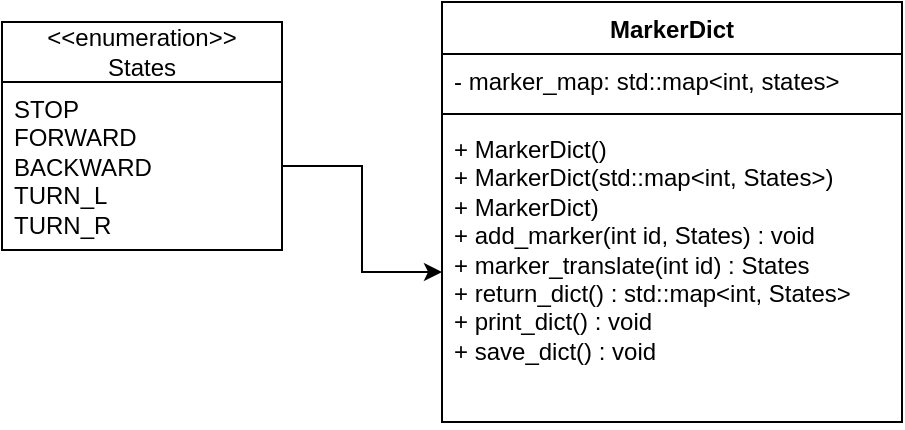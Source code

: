 <mxfile version="24.4.10" type="github">
  <diagram id="C5RBs43oDa-KdzZeNtuy" name="Page-1">
    <mxGraphModel dx="1420" dy="734" grid="1" gridSize="10" guides="1" tooltips="1" connect="1" arrows="1" fold="1" page="1" pageScale="1" pageWidth="827" pageHeight="1169" math="0" shadow="0">
      <root>
        <mxCell id="WIyWlLk6GJQsqaUBKTNV-0" />
        <mxCell id="WIyWlLk6GJQsqaUBKTNV-1" parent="WIyWlLk6GJQsqaUBKTNV-0" />
        <mxCell id="JyopJMTUg4JKFxNpWURY-8" value="MarkerDict" style="swimlane;fontStyle=1;align=center;verticalAlign=top;childLayout=stackLayout;horizontal=1;startSize=26;horizontalStack=0;resizeParent=1;resizeParentMax=0;resizeLast=0;collapsible=1;marginBottom=0;whiteSpace=wrap;html=1;" parent="WIyWlLk6GJQsqaUBKTNV-1" vertex="1">
          <mxGeometry x="330" y="340" width="230" height="210" as="geometry" />
        </mxCell>
        <mxCell id="JyopJMTUg4JKFxNpWURY-9" value="- marker_map: std::map&amp;lt;int, states&amp;gt;" style="text;strokeColor=none;fillColor=none;align=left;verticalAlign=top;spacingLeft=4;spacingRight=4;overflow=hidden;rotatable=0;points=[[0,0.5],[1,0.5]];portConstraint=eastwest;whiteSpace=wrap;html=1;" parent="JyopJMTUg4JKFxNpWURY-8" vertex="1">
          <mxGeometry y="26" width="230" height="26" as="geometry" />
        </mxCell>
        <mxCell id="JyopJMTUg4JKFxNpWURY-10" value="" style="line;strokeWidth=1;fillColor=none;align=left;verticalAlign=middle;spacingTop=-1;spacingLeft=3;spacingRight=3;rotatable=0;labelPosition=right;points=[];portConstraint=eastwest;strokeColor=inherit;" parent="JyopJMTUg4JKFxNpWURY-8" vertex="1">
          <mxGeometry y="52" width="230" height="8" as="geometry" />
        </mxCell>
        <mxCell id="JyopJMTUg4JKFxNpWURY-11" value="&lt;div&gt;+ MarkerDict()&lt;br&gt;&lt;/div&gt;&lt;div&gt;+ MarkerDict(std::map&amp;lt;int, States&amp;gt;)&lt;/div&gt;&lt;div&gt;+ MarkerDict)&lt;/div&gt;&lt;div&gt;+ add_marker(int id, States) : void&lt;/div&gt;&lt;div&gt;+ marker_translate(int id) : States&lt;/div&gt;&lt;div&gt;+ return_dict() : std::map&amp;lt;int, States&amp;gt; &lt;br&gt;&lt;/div&gt;&lt;div&gt;+ print_dict() : void&lt;/div&gt;&lt;div&gt;+ save_dict() : void&lt;br&gt;&lt;/div&gt;" style="text;strokeColor=none;fillColor=none;align=left;verticalAlign=top;spacingLeft=4;spacingRight=4;overflow=hidden;rotatable=0;points=[[0,0.5],[1,0.5]];portConstraint=eastwest;whiteSpace=wrap;html=1;" parent="JyopJMTUg4JKFxNpWURY-8" vertex="1">
          <mxGeometry y="60" width="230" height="150" as="geometry" />
        </mxCell>
        <mxCell id="JyopJMTUg4JKFxNpWURY-12" value="&lt;div&gt;&amp;lt;&amp;lt;enumeration&amp;gt;&amp;gt;&lt;/div&gt;&lt;div&gt;States&lt;br&gt;&lt;/div&gt;" style="swimlane;fontStyle=0;childLayout=stackLayout;horizontal=1;startSize=30;fillColor=none;horizontalStack=0;resizeParent=1;resizeParentMax=0;resizeLast=0;collapsible=1;marginBottom=0;whiteSpace=wrap;html=1;" parent="WIyWlLk6GJQsqaUBKTNV-1" vertex="1">
          <mxGeometry x="110" y="350" width="140" height="114" as="geometry" />
        </mxCell>
        <mxCell id="JyopJMTUg4JKFxNpWURY-13" value="&lt;div&gt;STOP&lt;/div&gt;&lt;div&gt;FORWARD&lt;/div&gt;&lt;div&gt;BACKWARD&lt;/div&gt;&lt;div&gt;TURN_L&lt;/div&gt;&lt;div&gt;TURN_R&lt;br&gt;&lt;/div&gt;" style="text;strokeColor=none;fillColor=none;align=left;verticalAlign=top;spacingLeft=4;spacingRight=4;overflow=hidden;rotatable=0;points=[[0,0.5],[1,0.5]];portConstraint=eastwest;whiteSpace=wrap;html=1;" parent="JyopJMTUg4JKFxNpWURY-12" vertex="1">
          <mxGeometry y="30" width="140" height="84" as="geometry" />
        </mxCell>
        <mxCell id="JyopJMTUg4JKFxNpWURY-16" value="" style="edgeStyle=orthogonalEdgeStyle;rounded=0;orthogonalLoop=1;jettySize=auto;html=1;" parent="WIyWlLk6GJQsqaUBKTNV-1" source="JyopJMTUg4JKFxNpWURY-13" target="JyopJMTUg4JKFxNpWURY-11" edge="1">
          <mxGeometry relative="1" as="geometry" />
        </mxCell>
      </root>
    </mxGraphModel>
  </diagram>
</mxfile>

